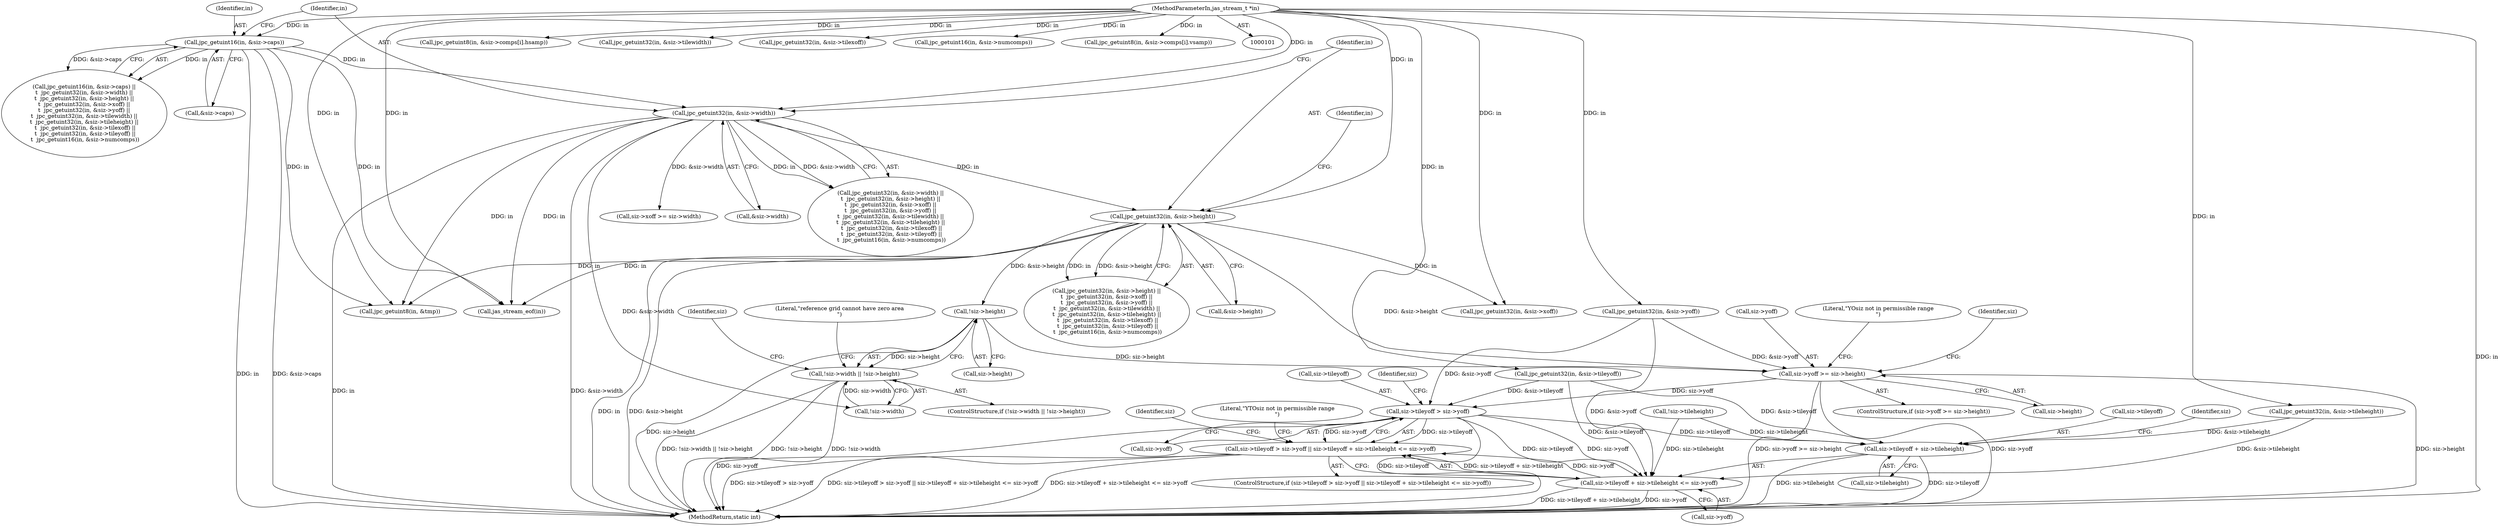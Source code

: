 digraph "0_jasper_f7038068550fba0e41e1d0c355787f1dcd5bf330@pointer" {
"1000203" [label="(Call,!siz->height)"];
"1000141" [label="(Call,jpc_getuint32(in, &siz->height))"];
"1000134" [label="(Call,jpc_getuint32(in, &siz->width))"];
"1000127" [label="(Call,jpc_getuint16(in, &siz->caps))"];
"1000104" [label="(MethodParameterIn,jas_stream_t *in)"];
"1000198" [label="(Call,!siz->width || !siz->height)"];
"1000253" [label="(Call,siz->yoff >= siz->height)"];
"1000290" [label="(Call,siz->tileyoff > siz->yoff)"];
"1000289" [label="(Call,siz->tileyoff > siz->yoff || siz->tileyoff + siz->tileheight <= siz->yoff)"];
"1000297" [label="(Call,siz->tileyoff + siz->tileheight <= siz->yoff)"];
"1000298" [label="(Call,siz->tileyoff + siz->tileheight)"];
"1000299" [label="(Call,siz->tileyoff)"];
"1000127" [label="(Call,jpc_getuint16(in, &siz->caps))"];
"1000254" [label="(Call,siz->yoff)"];
"1000241" [label="(Call,siz->xoff >= siz->width)"];
"1000136" [label="(Call,&siz->width)"];
"1000155" [label="(Call,jpc_getuint32(in, &siz->yoff))"];
"1000252" [label="(ControlStructure,if (siz->yoff >= siz->height))"];
"1000148" [label="(Call,jpc_getuint32(in, &siz->xoff))"];
"1000129" [label="(Call,&siz->caps)"];
"1000183" [label="(Call,jpc_getuint32(in, &siz->tileyoff))"];
"1000126" [label="(Call,jpc_getuint16(in, &siz->caps) ||\n\t  jpc_getuint32(in, &siz->width) ||\n\t  jpc_getuint32(in, &siz->height) ||\n\t  jpc_getuint32(in, &siz->xoff) ||\n\t  jpc_getuint32(in, &siz->yoff) ||\n\t  jpc_getuint32(in, &siz->tilewidth) ||\n\t  jpc_getuint32(in, &siz->tileheight) ||\n \t  jpc_getuint32(in, &siz->tilexoff) ||\n \t  jpc_getuint32(in, &siz->tileyoff) ||\n \t  jpc_getuint16(in, &siz->numcomps))"];
"1000262" [label="(Literal,\"YOsiz not in permissible range\n\")"];
"1000199" [label="(Call,!siz->width)"];
"1000345" [label="(Call,jpc_getuint8(in, &siz->comps[i].hsamp))"];
"1000291" [label="(Call,siz->tileyoff)"];
"1000310" [label="(Literal,\"YTOsiz not in permissible range\n\")"];
"1000142" [label="(Identifier,in)"];
"1000340" [label="(Call,jpc_getuint8(in, &tmp))"];
"1000316" [label="(Identifier,siz)"];
"1000289" [label="(Call,siz->tileyoff > siz->yoff || siz->tileyoff + siz->tileheight <= siz->yoff)"];
"1000456" [label="(Call,jas_stream_eof(in))"];
"1000169" [label="(Call,jpc_getuint32(in, &siz->tileheight))"];
"1000257" [label="(Call,siz->height)"];
"1000298" [label="(Call,siz->tileyoff + siz->tileheight)"];
"1000302" [label="(Call,siz->tileheight)"];
"1000300" [label="(Identifier,siz)"];
"1000133" [label="(Call,jpc_getuint32(in, &siz->width) ||\n\t  jpc_getuint32(in, &siz->height) ||\n\t  jpc_getuint32(in, &siz->xoff) ||\n\t  jpc_getuint32(in, &siz->yoff) ||\n\t  jpc_getuint32(in, &siz->tilewidth) ||\n\t  jpc_getuint32(in, &siz->tileheight) ||\n \t  jpc_getuint32(in, &siz->tilexoff) ||\n \t  jpc_getuint32(in, &siz->tileyoff) ||\n \t  jpc_getuint16(in, &siz->numcomps))"];
"1000134" [label="(Call,jpc_getuint32(in, &siz->width))"];
"1000162" [label="(Call,jpc_getuint32(in, &siz->tilewidth))"];
"1000176" [label="(Call,jpc_getuint32(in, &siz->tilexoff))"];
"1000140" [label="(Call,jpc_getuint32(in, &siz->height) ||\n\t  jpc_getuint32(in, &siz->xoff) ||\n\t  jpc_getuint32(in, &siz->yoff) ||\n\t  jpc_getuint32(in, &siz->tilewidth) ||\n\t  jpc_getuint32(in, &siz->tileheight) ||\n \t  jpc_getuint32(in, &siz->tilexoff) ||\n \t  jpc_getuint32(in, &siz->tileyoff) ||\n \t  jpc_getuint16(in, &siz->numcomps))"];
"1000128" [label="(Identifier,in)"];
"1000135" [label="(Identifier,in)"];
"1000189" [label="(Call,jpc_getuint16(in, &siz->numcomps))"];
"1000204" [label="(Call,siz->height)"];
"1000217" [label="(Call,!siz->tileheight)"];
"1000203" [label="(Call,!siz->height)"];
"1000290" [label="(Call,siz->tileyoff > siz->yoff)"];
"1000294" [label="(Call,siz->yoff)"];
"1000215" [label="(Identifier,siz)"];
"1000141" [label="(Call,jpc_getuint32(in, &siz->height))"];
"1000104" [label="(MethodParameterIn,jas_stream_t *in)"];
"1000143" [label="(Call,&siz->height)"];
"1000253" [label="(Call,siz->yoff >= siz->height)"];
"1000305" [label="(Call,siz->yoff)"];
"1000288" [label="(ControlStructure,if (siz->tileyoff > siz->yoff || siz->tileyoff + siz->tileheight <= siz->yoff))"];
"1000198" [label="(Call,!siz->width || !siz->height)"];
"1000268" [label="(Identifier,siz)"];
"1000297" [label="(Call,siz->tileyoff + siz->tileheight <= siz->yoff)"];
"1000475" [label="(MethodReturn,static int)"];
"1000355" [label="(Call,jpc_getuint8(in, &siz->comps[i].vsamp))"];
"1000149" [label="(Identifier,in)"];
"1000197" [label="(ControlStructure,if (!siz->width || !siz->height))"];
"1000306" [label="(Identifier,siz)"];
"1000209" [label="(Literal,\"reference grid cannot have zero area\n\")"];
"1000203" -> "1000198"  [label="AST: "];
"1000203" -> "1000204"  [label="CFG: "];
"1000204" -> "1000203"  [label="AST: "];
"1000198" -> "1000203"  [label="CFG: "];
"1000203" -> "1000475"  [label="DDG: siz->height"];
"1000203" -> "1000198"  [label="DDG: siz->height"];
"1000141" -> "1000203"  [label="DDG: &siz->height"];
"1000203" -> "1000253"  [label="DDG: siz->height"];
"1000141" -> "1000140"  [label="AST: "];
"1000141" -> "1000143"  [label="CFG: "];
"1000142" -> "1000141"  [label="AST: "];
"1000143" -> "1000141"  [label="AST: "];
"1000149" -> "1000141"  [label="CFG: "];
"1000140" -> "1000141"  [label="CFG: "];
"1000141" -> "1000475"  [label="DDG: in"];
"1000141" -> "1000475"  [label="DDG: &siz->height"];
"1000141" -> "1000140"  [label="DDG: in"];
"1000141" -> "1000140"  [label="DDG: &siz->height"];
"1000134" -> "1000141"  [label="DDG: in"];
"1000104" -> "1000141"  [label="DDG: in"];
"1000141" -> "1000148"  [label="DDG: in"];
"1000141" -> "1000253"  [label="DDG: &siz->height"];
"1000141" -> "1000340"  [label="DDG: in"];
"1000141" -> "1000456"  [label="DDG: in"];
"1000134" -> "1000133"  [label="AST: "];
"1000134" -> "1000136"  [label="CFG: "];
"1000135" -> "1000134"  [label="AST: "];
"1000136" -> "1000134"  [label="AST: "];
"1000142" -> "1000134"  [label="CFG: "];
"1000133" -> "1000134"  [label="CFG: "];
"1000134" -> "1000475"  [label="DDG: in"];
"1000134" -> "1000475"  [label="DDG: &siz->width"];
"1000134" -> "1000133"  [label="DDG: in"];
"1000134" -> "1000133"  [label="DDG: &siz->width"];
"1000127" -> "1000134"  [label="DDG: in"];
"1000104" -> "1000134"  [label="DDG: in"];
"1000134" -> "1000199"  [label="DDG: &siz->width"];
"1000134" -> "1000241"  [label="DDG: &siz->width"];
"1000134" -> "1000340"  [label="DDG: in"];
"1000134" -> "1000456"  [label="DDG: in"];
"1000127" -> "1000126"  [label="AST: "];
"1000127" -> "1000129"  [label="CFG: "];
"1000128" -> "1000127"  [label="AST: "];
"1000129" -> "1000127"  [label="AST: "];
"1000135" -> "1000127"  [label="CFG: "];
"1000126" -> "1000127"  [label="CFG: "];
"1000127" -> "1000475"  [label="DDG: &siz->caps"];
"1000127" -> "1000475"  [label="DDG: in"];
"1000127" -> "1000126"  [label="DDG: in"];
"1000127" -> "1000126"  [label="DDG: &siz->caps"];
"1000104" -> "1000127"  [label="DDG: in"];
"1000127" -> "1000340"  [label="DDG: in"];
"1000127" -> "1000456"  [label="DDG: in"];
"1000104" -> "1000101"  [label="AST: "];
"1000104" -> "1000475"  [label="DDG: in"];
"1000104" -> "1000148"  [label="DDG: in"];
"1000104" -> "1000155"  [label="DDG: in"];
"1000104" -> "1000162"  [label="DDG: in"];
"1000104" -> "1000169"  [label="DDG: in"];
"1000104" -> "1000176"  [label="DDG: in"];
"1000104" -> "1000183"  [label="DDG: in"];
"1000104" -> "1000189"  [label="DDG: in"];
"1000104" -> "1000340"  [label="DDG: in"];
"1000104" -> "1000345"  [label="DDG: in"];
"1000104" -> "1000355"  [label="DDG: in"];
"1000104" -> "1000456"  [label="DDG: in"];
"1000198" -> "1000197"  [label="AST: "];
"1000198" -> "1000199"  [label="CFG: "];
"1000199" -> "1000198"  [label="AST: "];
"1000209" -> "1000198"  [label="CFG: "];
"1000215" -> "1000198"  [label="CFG: "];
"1000198" -> "1000475"  [label="DDG: !siz->height"];
"1000198" -> "1000475"  [label="DDG: !siz->width"];
"1000198" -> "1000475"  [label="DDG: !siz->width || !siz->height"];
"1000199" -> "1000198"  [label="DDG: siz->width"];
"1000253" -> "1000252"  [label="AST: "];
"1000253" -> "1000257"  [label="CFG: "];
"1000254" -> "1000253"  [label="AST: "];
"1000257" -> "1000253"  [label="AST: "];
"1000262" -> "1000253"  [label="CFG: "];
"1000268" -> "1000253"  [label="CFG: "];
"1000253" -> "1000475"  [label="DDG: siz->yoff >= siz->height"];
"1000253" -> "1000475"  [label="DDG: siz->yoff"];
"1000253" -> "1000475"  [label="DDG: siz->height"];
"1000155" -> "1000253"  [label="DDG: &siz->yoff"];
"1000253" -> "1000290"  [label="DDG: siz->yoff"];
"1000290" -> "1000289"  [label="AST: "];
"1000290" -> "1000294"  [label="CFG: "];
"1000291" -> "1000290"  [label="AST: "];
"1000294" -> "1000290"  [label="AST: "];
"1000300" -> "1000290"  [label="CFG: "];
"1000289" -> "1000290"  [label="CFG: "];
"1000290" -> "1000475"  [label="DDG: siz->tileyoff"];
"1000290" -> "1000475"  [label="DDG: siz->yoff"];
"1000290" -> "1000289"  [label="DDG: siz->tileyoff"];
"1000290" -> "1000289"  [label="DDG: siz->yoff"];
"1000183" -> "1000290"  [label="DDG: &siz->tileyoff"];
"1000155" -> "1000290"  [label="DDG: &siz->yoff"];
"1000290" -> "1000297"  [label="DDG: siz->tileyoff"];
"1000290" -> "1000297"  [label="DDG: siz->yoff"];
"1000290" -> "1000298"  [label="DDG: siz->tileyoff"];
"1000289" -> "1000288"  [label="AST: "];
"1000289" -> "1000297"  [label="CFG: "];
"1000297" -> "1000289"  [label="AST: "];
"1000310" -> "1000289"  [label="CFG: "];
"1000316" -> "1000289"  [label="CFG: "];
"1000289" -> "1000475"  [label="DDG: siz->tileyoff > siz->yoff"];
"1000289" -> "1000475"  [label="DDG: siz->tileyoff > siz->yoff || siz->tileyoff + siz->tileheight <= siz->yoff"];
"1000289" -> "1000475"  [label="DDG: siz->tileyoff + siz->tileheight <= siz->yoff"];
"1000297" -> "1000289"  [label="DDG: siz->tileyoff + siz->tileheight"];
"1000297" -> "1000289"  [label="DDG: siz->yoff"];
"1000297" -> "1000305"  [label="CFG: "];
"1000298" -> "1000297"  [label="AST: "];
"1000305" -> "1000297"  [label="AST: "];
"1000297" -> "1000475"  [label="DDG: siz->tileyoff + siz->tileheight"];
"1000297" -> "1000475"  [label="DDG: siz->yoff"];
"1000183" -> "1000297"  [label="DDG: &siz->tileyoff"];
"1000217" -> "1000297"  [label="DDG: siz->tileheight"];
"1000169" -> "1000297"  [label="DDG: &siz->tileheight"];
"1000155" -> "1000297"  [label="DDG: &siz->yoff"];
"1000298" -> "1000302"  [label="CFG: "];
"1000299" -> "1000298"  [label="AST: "];
"1000302" -> "1000298"  [label="AST: "];
"1000306" -> "1000298"  [label="CFG: "];
"1000298" -> "1000475"  [label="DDG: siz->tileyoff"];
"1000298" -> "1000475"  [label="DDG: siz->tileheight"];
"1000183" -> "1000298"  [label="DDG: &siz->tileyoff"];
"1000217" -> "1000298"  [label="DDG: siz->tileheight"];
"1000169" -> "1000298"  [label="DDG: &siz->tileheight"];
}

